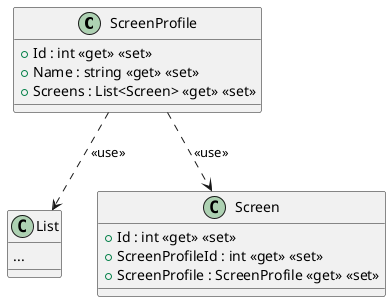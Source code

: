@startuml
class ScreenProfile {
    + Id : int <<get>> <<set>>
    + Name : string <<get>> <<set>>
    + Screens : List<Screen> <<get>> <<set>>
}
class List {
...
}
ScreenProfile ..> List: <<use>>
ScreenProfile ..> Screen: <<use>>
class Screen {
    + Id : int <<get>> <<set>>
    + ScreenProfileId : int <<get>> <<set>>
    + ScreenProfile : ScreenProfile <<get>> <<set>>
}
@enduml